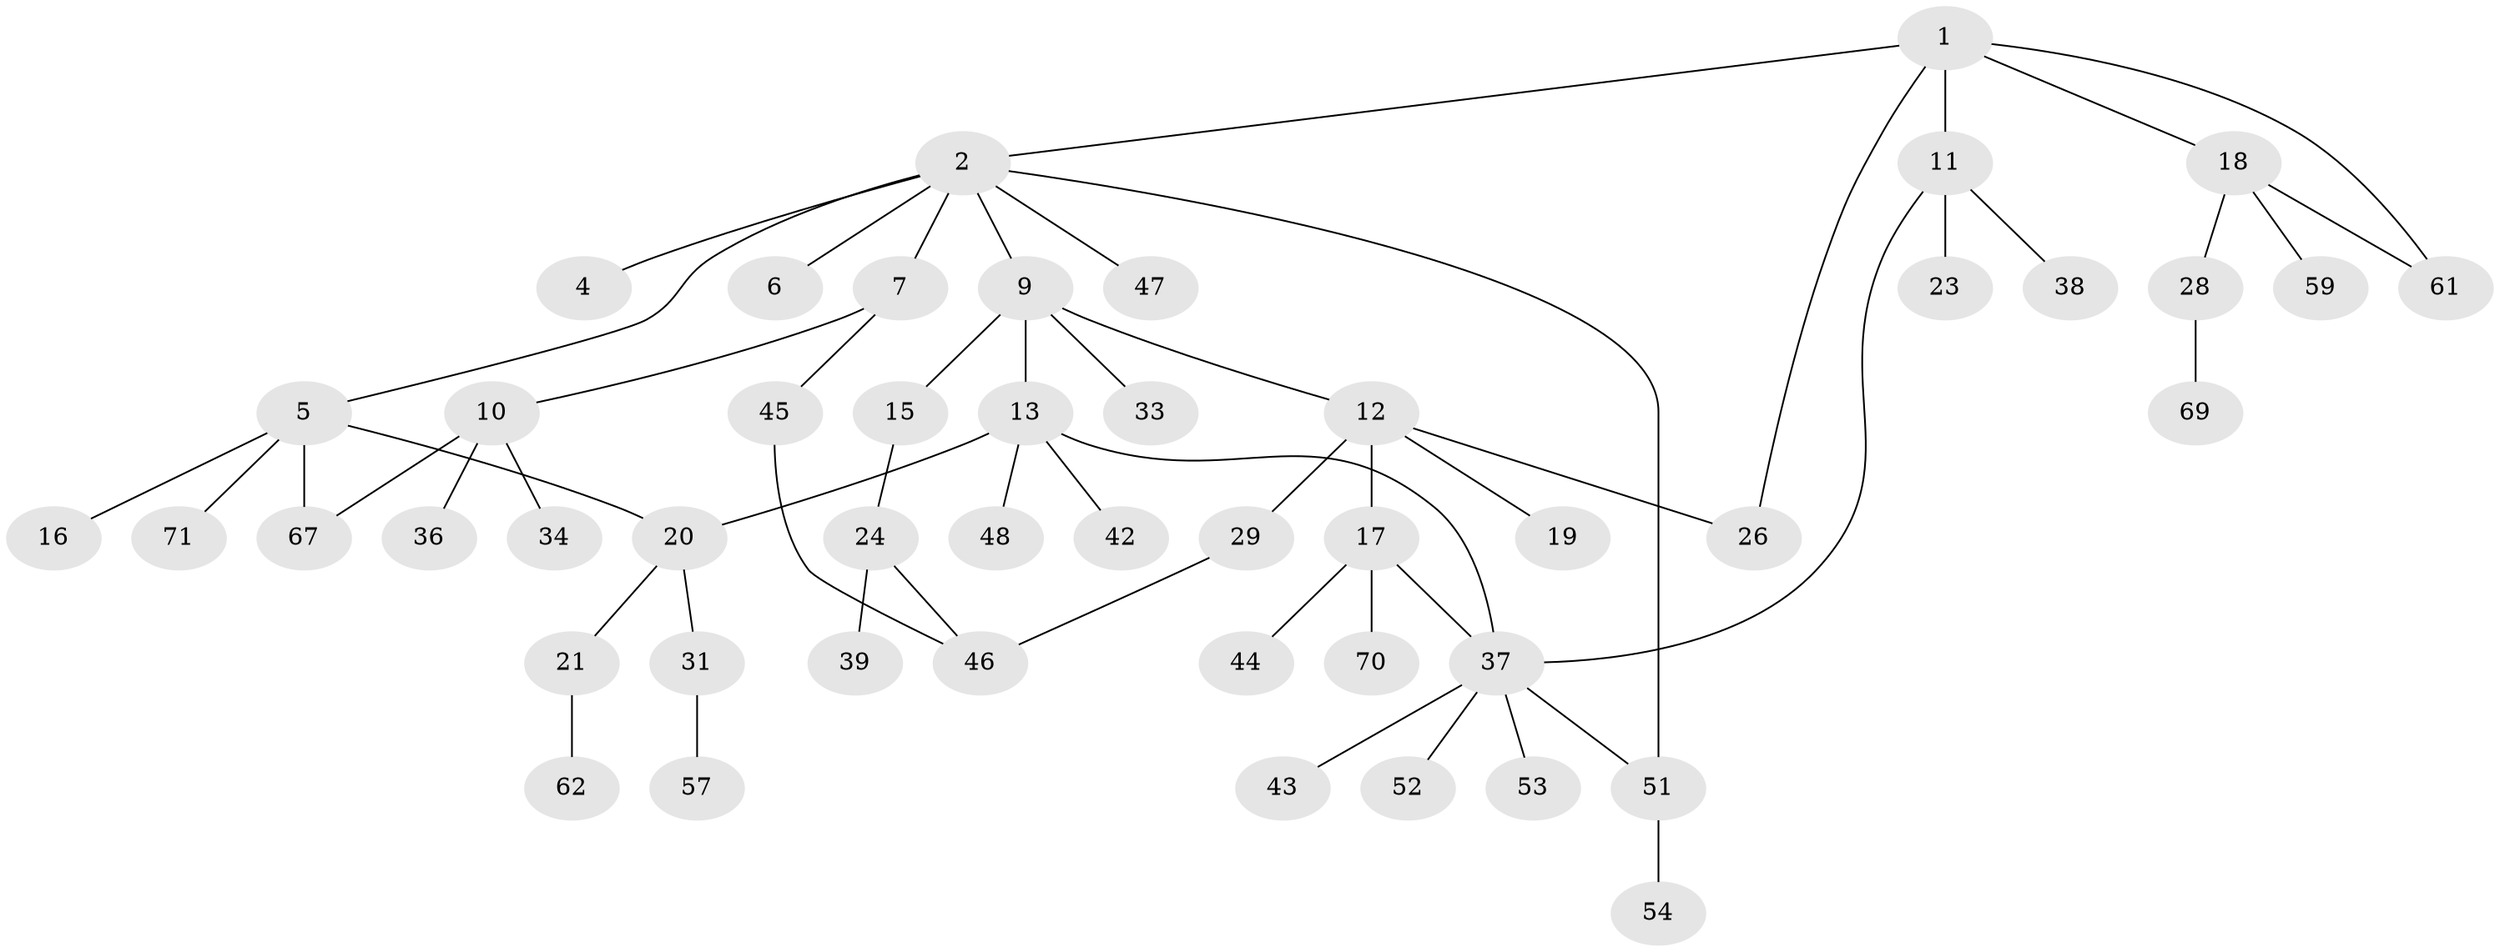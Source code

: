 // original degree distribution, {3: 0.1527777777777778, 5: 0.09722222222222222, 1: 0.4444444444444444, 4: 0.05555555555555555, 6: 0.027777777777777776, 2: 0.2222222222222222}
// Generated by graph-tools (version 1.1) at 2025/10/02/27/25 16:10:51]
// undirected, 49 vertices, 57 edges
graph export_dot {
graph [start="1"]
  node [color=gray90,style=filled];
  1 [super="+8"];
  2 [super="+3"];
  4;
  5 [super="+65"];
  6;
  7;
  9 [super="+58"];
  10 [super="+32"];
  11 [super="+14"];
  12 [super="+66"];
  13 [super="+49"];
  15;
  16 [super="+30"];
  17 [super="+27"];
  18 [super="+22"];
  19;
  20 [super="+55"];
  21 [super="+25"];
  23 [super="+56"];
  24 [super="+35"];
  26;
  28;
  29;
  31 [super="+50"];
  33;
  34 [super="+41"];
  36;
  37 [super="+40"];
  38;
  39;
  42;
  43 [super="+60"];
  44;
  45 [super="+63"];
  46 [super="+64"];
  47;
  48;
  51;
  52;
  53;
  54;
  57;
  59;
  61 [super="+68"];
  62;
  67;
  69 [super="+72"];
  70;
  71;
  1 -- 2;
  1 -- 61;
  1 -- 11;
  1 -- 26;
  1 -- 18;
  2 -- 4;
  2 -- 5;
  2 -- 9;
  2 -- 51;
  2 -- 6;
  2 -- 7;
  2 -- 47;
  5 -- 16;
  5 -- 20;
  5 -- 67;
  5 -- 71;
  7 -- 10;
  7 -- 45;
  9 -- 12;
  9 -- 13;
  9 -- 15;
  9 -- 33;
  10 -- 67;
  10 -- 34;
  10 -- 36;
  11 -- 38;
  11 -- 37;
  11 -- 23;
  12 -- 17;
  12 -- 19;
  12 -- 26;
  12 -- 29;
  13 -- 37;
  13 -- 42;
  13 -- 48;
  13 -- 20;
  15 -- 24;
  17 -- 44;
  17 -- 70;
  17 -- 37;
  18 -- 28;
  18 -- 59;
  18 -- 61;
  20 -- 21;
  20 -- 31;
  21 -- 62;
  24 -- 39;
  24 -- 46;
  28 -- 69;
  29 -- 46;
  31 -- 57;
  37 -- 43;
  37 -- 52;
  37 -- 53;
  37 -- 51;
  45 -- 46;
  51 -- 54;
}
